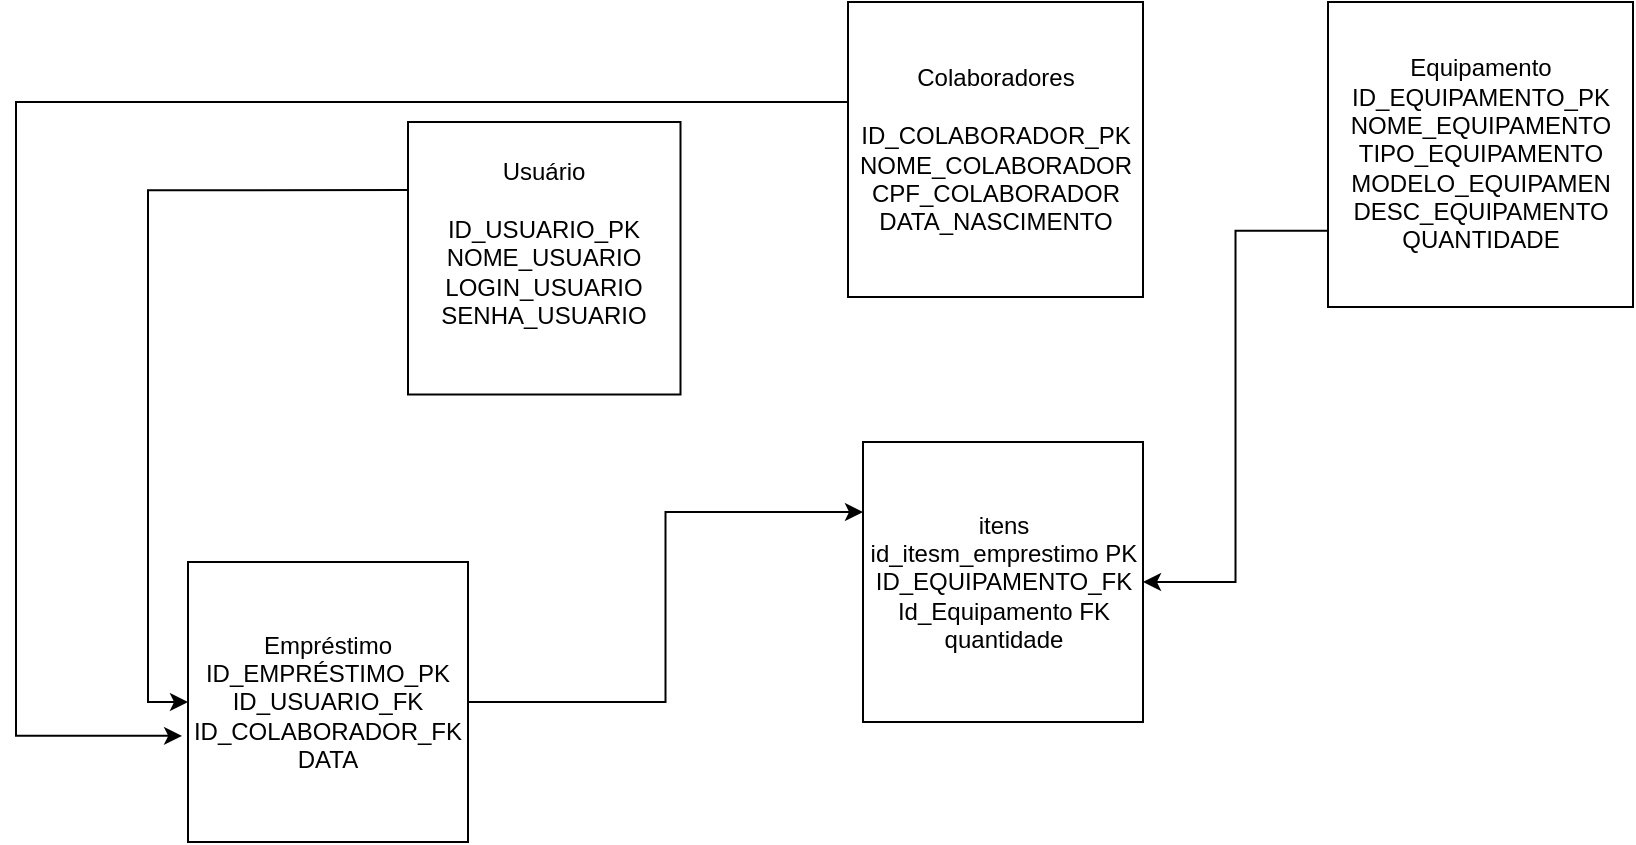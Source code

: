 <mxfile version="26.1.3">
  <diagram name="Página-1" id="dt3W-tQR8QuWwKvsBHUG">
    <mxGraphModel grid="1" page="1" gridSize="10" guides="1" tooltips="1" connect="1" arrows="1" fold="1" pageScale="1" pageWidth="827" pageHeight="1169" math="0" shadow="0">
      <root>
        <mxCell id="0" />
        <mxCell id="1" parent="0" />
        <mxCell id="_eighjVfGfXiHZGRX9kf-11" style="edgeStyle=orthogonalEdgeStyle;rounded=0;orthogonalLoop=1;jettySize=auto;html=1;exitX=0;exitY=0.25;exitDx=0;exitDy=0;entryX=0;entryY=0.5;entryDx=0;entryDy=0;" edge="1" parent="1" source="_eighjVfGfXiHZGRX9kf-1" target="_eighjVfGfXiHZGRX9kf-6">
          <mxGeometry relative="1" as="geometry" />
        </mxCell>
        <mxCell id="_eighjVfGfXiHZGRX9kf-1" value="Usuário&lt;div&gt;&lt;br&gt;&lt;/div&gt;&lt;div&gt;ID_USUARIO_PK&lt;/div&gt;&lt;div&gt;NOME_USUARIO&lt;/div&gt;&lt;div&gt;LOGIN_USUARIO&lt;/div&gt;&lt;div&gt;SENHA_USUARIO&lt;/div&gt;&lt;div&gt;&lt;br&gt;&lt;/div&gt;" style="whiteSpace=wrap;html=1;aspect=fixed;" vertex="1" parent="1">
          <mxGeometry x="70" y="120" width="136.25" height="136.25" as="geometry" />
        </mxCell>
        <mxCell id="_eighjVfGfXiHZGRX9kf-2" value="Colaboradores&lt;div&gt;&lt;br&gt;&lt;/div&gt;&lt;div&gt;ID_COLABORADOR_PK&lt;/div&gt;&lt;div&gt;&lt;span style=&quot;background-color: transparent; color: light-dark(rgb(0, 0, 0), rgb(255, 255, 255));&quot;&gt;NOME_COLABORADOR&lt;/span&gt;&lt;/div&gt;&lt;div&gt;CPF_COLABORADOR&lt;/div&gt;&lt;div&gt;DATA_NASCIMENTO&lt;/div&gt;" style="whiteSpace=wrap;html=1;aspect=fixed;" vertex="1" parent="1">
          <mxGeometry x="290" y="60" width="147.5" height="147.5" as="geometry" />
        </mxCell>
        <mxCell id="_eighjVfGfXiHZGRX9kf-8" style="edgeStyle=orthogonalEdgeStyle;rounded=0;orthogonalLoop=1;jettySize=auto;html=1;exitX=0;exitY=0.75;exitDx=0;exitDy=0;entryX=1;entryY=0.5;entryDx=0;entryDy=0;" edge="1" parent="1" source="_eighjVfGfXiHZGRX9kf-3" target="_eighjVfGfXiHZGRX9kf-5">
          <mxGeometry relative="1" as="geometry" />
        </mxCell>
        <mxCell id="_eighjVfGfXiHZGRX9kf-3" value="Equipamento&lt;div&gt;ID_EQUIPAMENTO_PK&lt;/div&gt;&lt;div&gt;NOME_EQUIPAMENTO&lt;/div&gt;&lt;div&gt;TIPO_EQUIPAMENTO&lt;/div&gt;&lt;div&gt;MODELO_EQUIPAMEN&lt;/div&gt;&lt;div&gt;DESC_EQUIPAMENTO&lt;/div&gt;&lt;div&gt;QUANTIDADE&lt;/div&gt;" style="whiteSpace=wrap;html=1;aspect=fixed;" vertex="1" parent="1">
          <mxGeometry x="530" y="60" width="152.5" height="152.5" as="geometry" />
        </mxCell>
        <mxCell id="_eighjVfGfXiHZGRX9kf-5" value="itens&lt;div&gt;id_itesm_emprestimo PK&lt;br&gt;&lt;div&gt;ID_EQUIPAMENTO_FK&lt;br&gt;&lt;/div&gt;&lt;div&gt;Id_Equipamento FK&lt;/div&gt;&lt;/div&gt;&lt;div&gt;quantidade&lt;/div&gt;" style="whiteSpace=wrap;html=1;aspect=fixed;" vertex="1" parent="1">
          <mxGeometry x="297.5" y="280" width="140" height="140" as="geometry" />
        </mxCell>
        <mxCell id="_eighjVfGfXiHZGRX9kf-7" style="edgeStyle=orthogonalEdgeStyle;rounded=0;orthogonalLoop=1;jettySize=auto;html=1;entryX=0;entryY=0.25;entryDx=0;entryDy=0;" edge="1" parent="1" source="_eighjVfGfXiHZGRX9kf-6" target="_eighjVfGfXiHZGRX9kf-5">
          <mxGeometry relative="1" as="geometry" />
        </mxCell>
        <mxCell id="_eighjVfGfXiHZGRX9kf-6" value="Empréstimo&lt;div&gt;ID_EMPRÉSTIMO_PK&lt;/div&gt;&lt;div&gt;ID_USUARIO_FK&lt;/div&gt;&lt;div&gt;ID_COLABORADOR_FK&lt;/div&gt;&lt;div&gt;DATA&lt;/div&gt;" style="whiteSpace=wrap;html=1;aspect=fixed;" vertex="1" parent="1">
          <mxGeometry x="-40" y="340" width="140" height="140" as="geometry" />
        </mxCell>
        <mxCell id="_eighjVfGfXiHZGRX9kf-10" style="edgeStyle=orthogonalEdgeStyle;rounded=0;orthogonalLoop=1;jettySize=auto;html=1;exitX=0;exitY=0.5;exitDx=0;exitDy=0;entryX=-0.021;entryY=0.621;entryDx=0;entryDy=0;entryPerimeter=0;" edge="1" parent="1" source="_eighjVfGfXiHZGRX9kf-2" target="_eighjVfGfXiHZGRX9kf-6">
          <mxGeometry relative="1" as="geometry">
            <mxPoint x="187.05" y="60.005" as="sourcePoint" />
            <mxPoint x="-127.05" y="392" as="targetPoint" />
            <Array as="points">
              <mxPoint x="290" y="110" />
              <mxPoint x="-126" y="110" />
              <mxPoint x="-126" y="427" />
            </Array>
          </mxGeometry>
        </mxCell>
      </root>
    </mxGraphModel>
  </diagram>
</mxfile>
